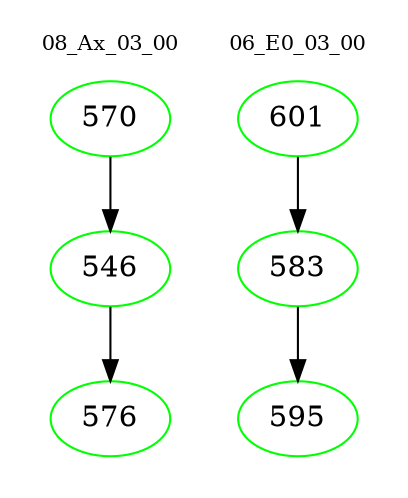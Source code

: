 digraph{
subgraph cluster_0 {
color = white
label = "08_Ax_03_00";
fontsize=10;
T0_570 [label="570", color="green"]
T0_570 -> T0_546 [color="black"]
T0_546 [label="546", color="green"]
T0_546 -> T0_576 [color="black"]
T0_576 [label="576", color="green"]
}
subgraph cluster_1 {
color = white
label = "06_E0_03_00";
fontsize=10;
T1_601 [label="601", color="green"]
T1_601 -> T1_583 [color="black"]
T1_583 [label="583", color="green"]
T1_583 -> T1_595 [color="black"]
T1_595 [label="595", color="green"]
}
}

